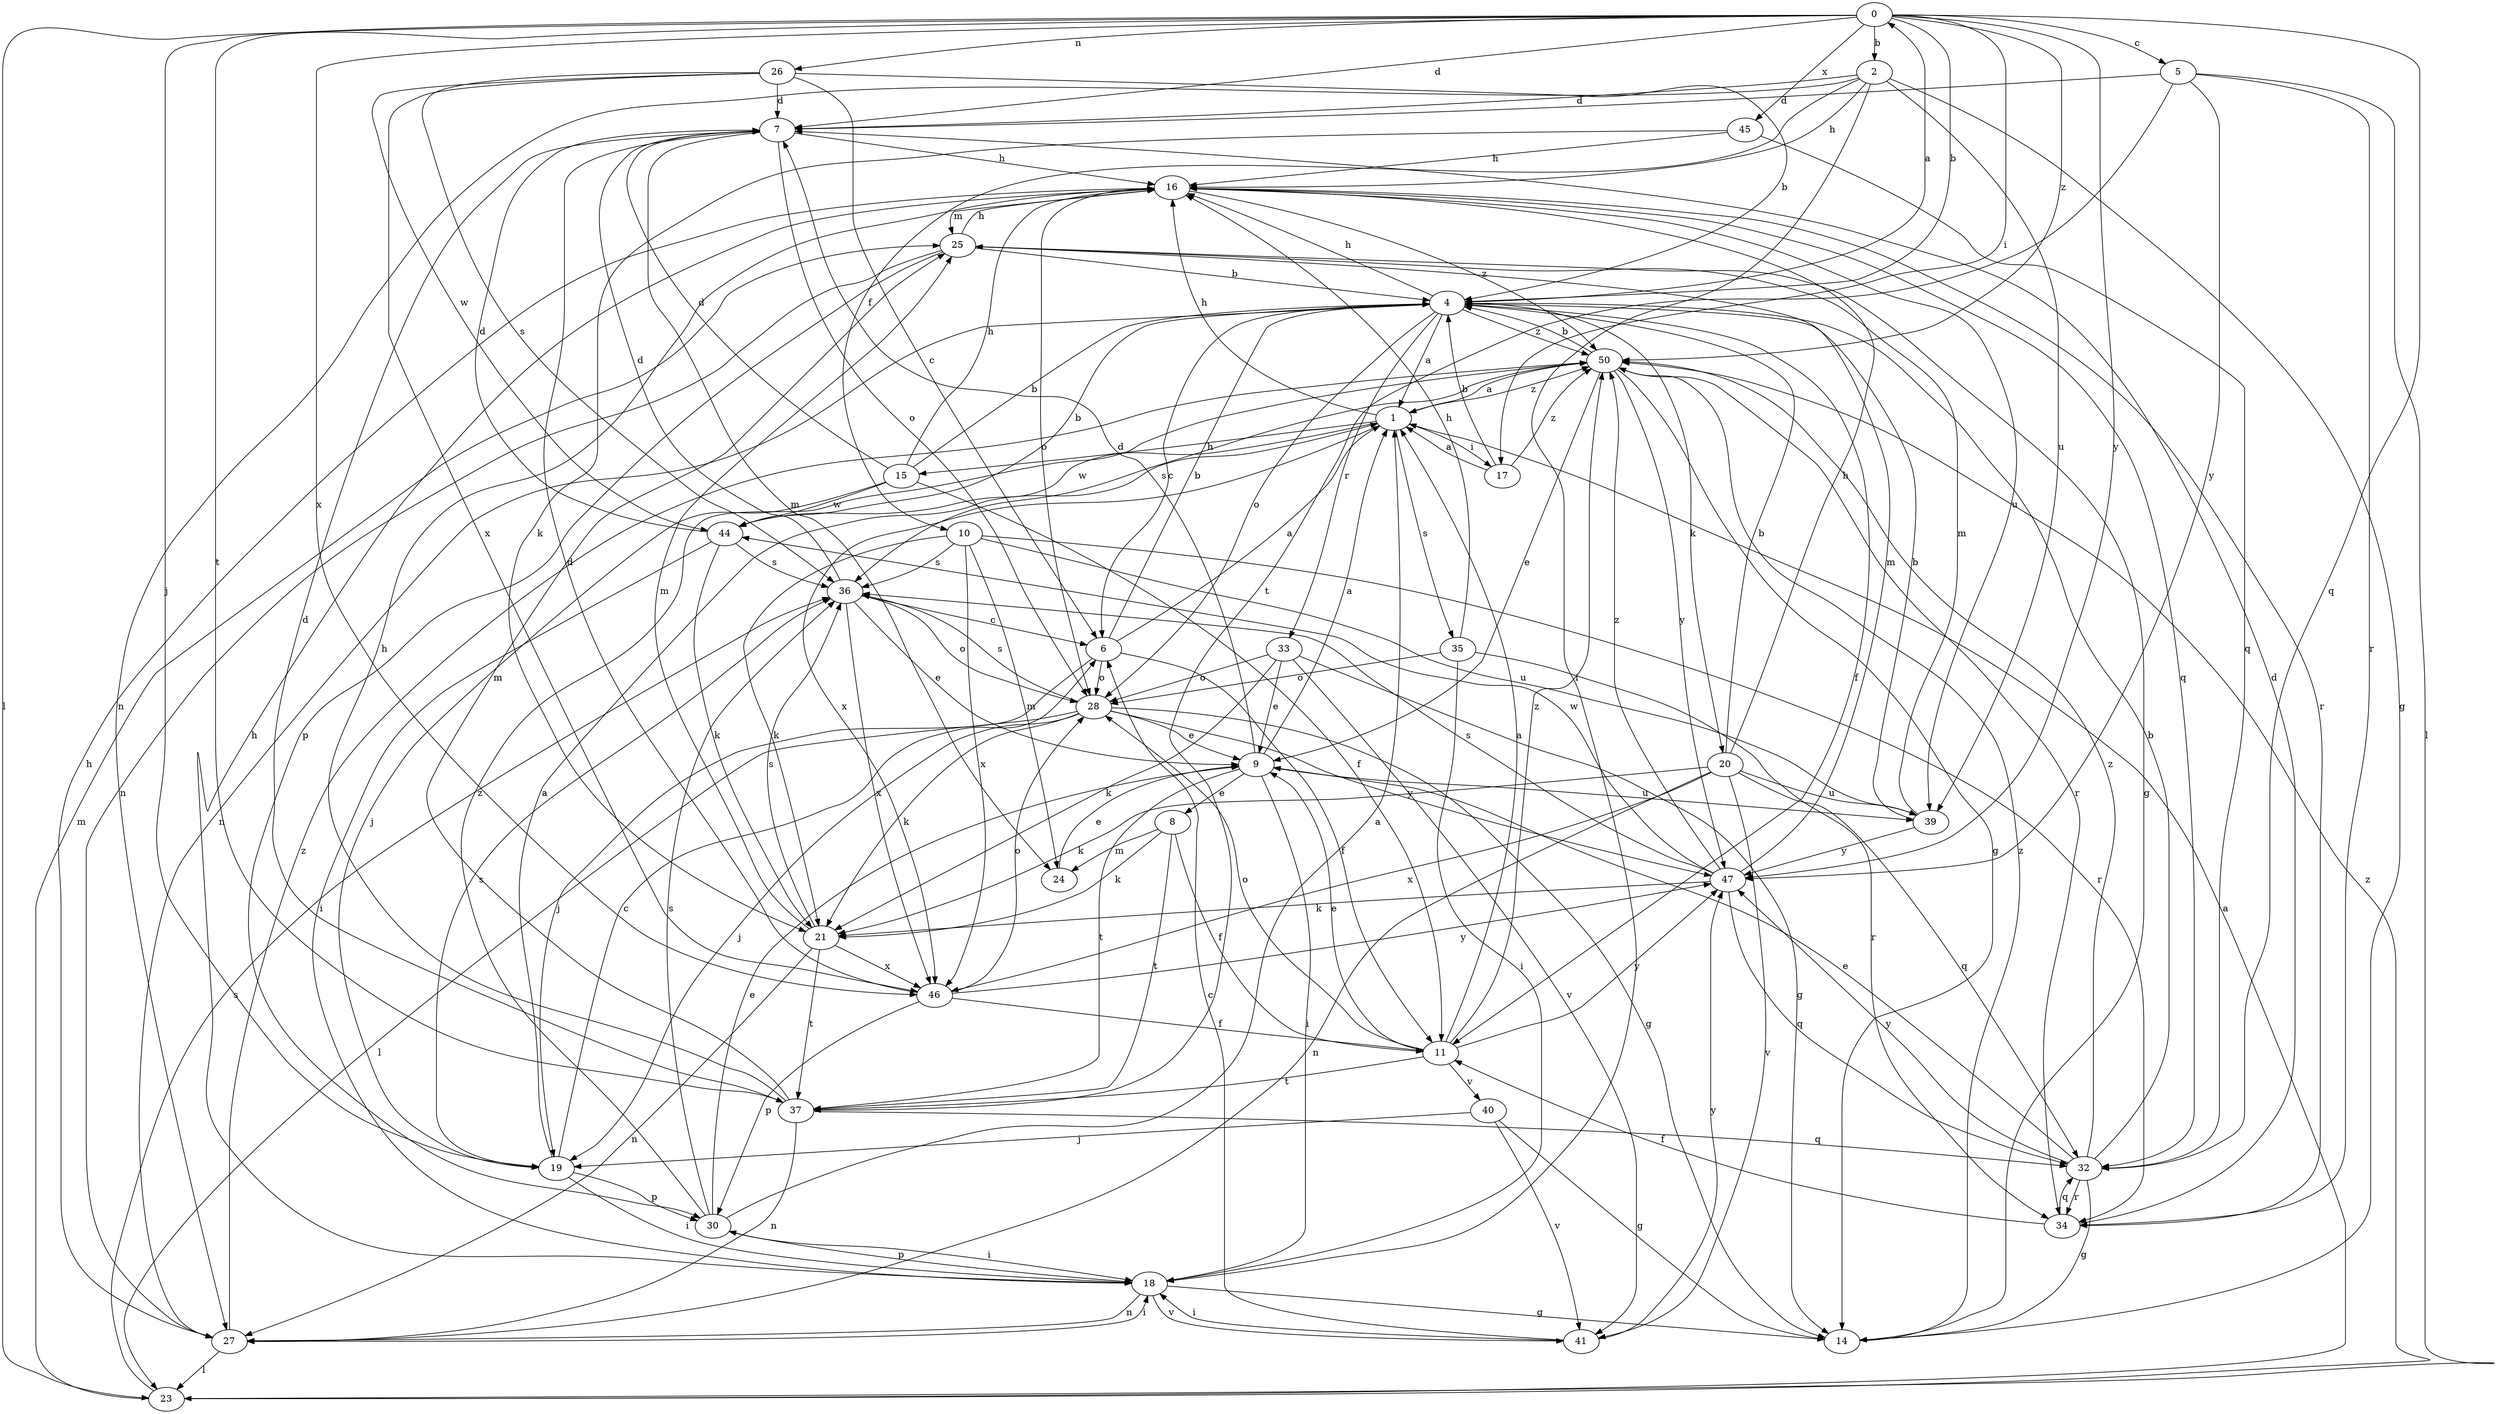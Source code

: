 strict digraph  {
0;
1;
2;
4;
5;
6;
7;
8;
9;
10;
11;
14;
15;
16;
17;
18;
19;
20;
21;
23;
24;
25;
26;
27;
28;
30;
32;
33;
34;
35;
36;
37;
39;
40;
41;
44;
45;
46;
47;
50;
0 -> 2  [label=b];
0 -> 4  [label=b];
0 -> 5  [label=c];
0 -> 7  [label=d];
0 -> 17  [label=i];
0 -> 19  [label=j];
0 -> 23  [label=l];
0 -> 26  [label=n];
0 -> 32  [label=q];
0 -> 37  [label=t];
0 -> 45  [label=x];
0 -> 46  [label=x];
0 -> 47  [label=y];
0 -> 50  [label=z];
1 -> 15  [label=h];
1 -> 16  [label=h];
1 -> 17  [label=i];
1 -> 35  [label=s];
1 -> 44  [label=w];
1 -> 46  [label=x];
1 -> 50  [label=z];
2 -> 7  [label=d];
2 -> 10  [label=f];
2 -> 14  [label=g];
2 -> 16  [label=h];
2 -> 18  [label=i];
2 -> 27  [label=n];
2 -> 39  [label=u];
4 -> 0  [label=a];
4 -> 1  [label=a];
4 -> 6  [label=c];
4 -> 11  [label=f];
4 -> 16  [label=h];
4 -> 20  [label=k];
4 -> 27  [label=n];
4 -> 28  [label=o];
4 -> 33  [label=r];
4 -> 50  [label=z];
5 -> 7  [label=d];
5 -> 23  [label=l];
5 -> 34  [label=r];
5 -> 37  [label=t];
5 -> 47  [label=y];
6 -> 1  [label=a];
6 -> 4  [label=b];
6 -> 11  [label=f];
6 -> 19  [label=j];
6 -> 28  [label=o];
7 -> 16  [label=h];
7 -> 24  [label=m];
7 -> 28  [label=o];
8 -> 11  [label=f];
8 -> 21  [label=k];
8 -> 24  [label=m];
8 -> 37  [label=t];
9 -> 1  [label=a];
9 -> 7  [label=d];
9 -> 8  [label=e];
9 -> 18  [label=i];
9 -> 37  [label=t];
9 -> 39  [label=u];
10 -> 21  [label=k];
10 -> 24  [label=m];
10 -> 34  [label=r];
10 -> 36  [label=s];
10 -> 39  [label=u];
10 -> 46  [label=x];
11 -> 1  [label=a];
11 -> 9  [label=e];
11 -> 28  [label=o];
11 -> 37  [label=t];
11 -> 40  [label=v];
11 -> 47  [label=y];
11 -> 50  [label=z];
14 -> 50  [label=z];
15 -> 4  [label=b];
15 -> 7  [label=d];
15 -> 11  [label=f];
15 -> 16  [label=h];
15 -> 19  [label=j];
15 -> 44  [label=w];
16 -> 25  [label=m];
16 -> 28  [label=o];
16 -> 32  [label=q];
16 -> 34  [label=r];
16 -> 39  [label=u];
16 -> 50  [label=z];
17 -> 1  [label=a];
17 -> 4  [label=b];
17 -> 50  [label=z];
18 -> 14  [label=g];
18 -> 16  [label=h];
18 -> 27  [label=n];
18 -> 30  [label=p];
18 -> 41  [label=v];
19 -> 1  [label=a];
19 -> 6  [label=c];
19 -> 18  [label=i];
19 -> 30  [label=p];
19 -> 36  [label=s];
20 -> 4  [label=b];
20 -> 16  [label=h];
20 -> 21  [label=k];
20 -> 27  [label=n];
20 -> 32  [label=q];
20 -> 39  [label=u];
20 -> 41  [label=v];
20 -> 46  [label=x];
21 -> 25  [label=m];
21 -> 27  [label=n];
21 -> 36  [label=s];
21 -> 37  [label=t];
21 -> 46  [label=x];
23 -> 1  [label=a];
23 -> 25  [label=m];
23 -> 36  [label=s];
23 -> 50  [label=z];
24 -> 9  [label=e];
25 -> 4  [label=b];
25 -> 14  [label=g];
25 -> 16  [label=h];
25 -> 27  [label=n];
25 -> 30  [label=p];
26 -> 4  [label=b];
26 -> 6  [label=c];
26 -> 7  [label=d];
26 -> 36  [label=s];
26 -> 44  [label=w];
26 -> 46  [label=x];
27 -> 16  [label=h];
27 -> 18  [label=i];
27 -> 23  [label=l];
27 -> 50  [label=z];
28 -> 9  [label=e];
28 -> 14  [label=g];
28 -> 19  [label=j];
28 -> 21  [label=k];
28 -> 23  [label=l];
28 -> 36  [label=s];
28 -> 47  [label=y];
30 -> 1  [label=a];
30 -> 9  [label=e];
30 -> 18  [label=i];
30 -> 36  [label=s];
30 -> 50  [label=z];
32 -> 4  [label=b];
32 -> 9  [label=e];
32 -> 14  [label=g];
32 -> 34  [label=r];
32 -> 47  [label=y];
32 -> 50  [label=z];
33 -> 9  [label=e];
33 -> 14  [label=g];
33 -> 21  [label=k];
33 -> 28  [label=o];
33 -> 41  [label=v];
34 -> 7  [label=d];
34 -> 11  [label=f];
34 -> 32  [label=q];
35 -> 16  [label=h];
35 -> 18  [label=i];
35 -> 28  [label=o];
35 -> 34  [label=r];
36 -> 6  [label=c];
36 -> 7  [label=d];
36 -> 9  [label=e];
36 -> 28  [label=o];
36 -> 46  [label=x];
37 -> 7  [label=d];
37 -> 16  [label=h];
37 -> 25  [label=m];
37 -> 27  [label=n];
37 -> 32  [label=q];
39 -> 4  [label=b];
39 -> 25  [label=m];
39 -> 47  [label=y];
40 -> 14  [label=g];
40 -> 19  [label=j];
40 -> 41  [label=v];
41 -> 6  [label=c];
41 -> 18  [label=i];
41 -> 47  [label=y];
44 -> 4  [label=b];
44 -> 7  [label=d];
44 -> 18  [label=i];
44 -> 21  [label=k];
44 -> 36  [label=s];
45 -> 16  [label=h];
45 -> 21  [label=k];
45 -> 32  [label=q];
46 -> 7  [label=d];
46 -> 11  [label=f];
46 -> 28  [label=o];
46 -> 30  [label=p];
46 -> 47  [label=y];
47 -> 21  [label=k];
47 -> 25  [label=m];
47 -> 32  [label=q];
47 -> 36  [label=s];
47 -> 44  [label=w];
47 -> 50  [label=z];
50 -> 1  [label=a];
50 -> 4  [label=b];
50 -> 9  [label=e];
50 -> 14  [label=g];
50 -> 34  [label=r];
50 -> 36  [label=s];
50 -> 47  [label=y];
}
